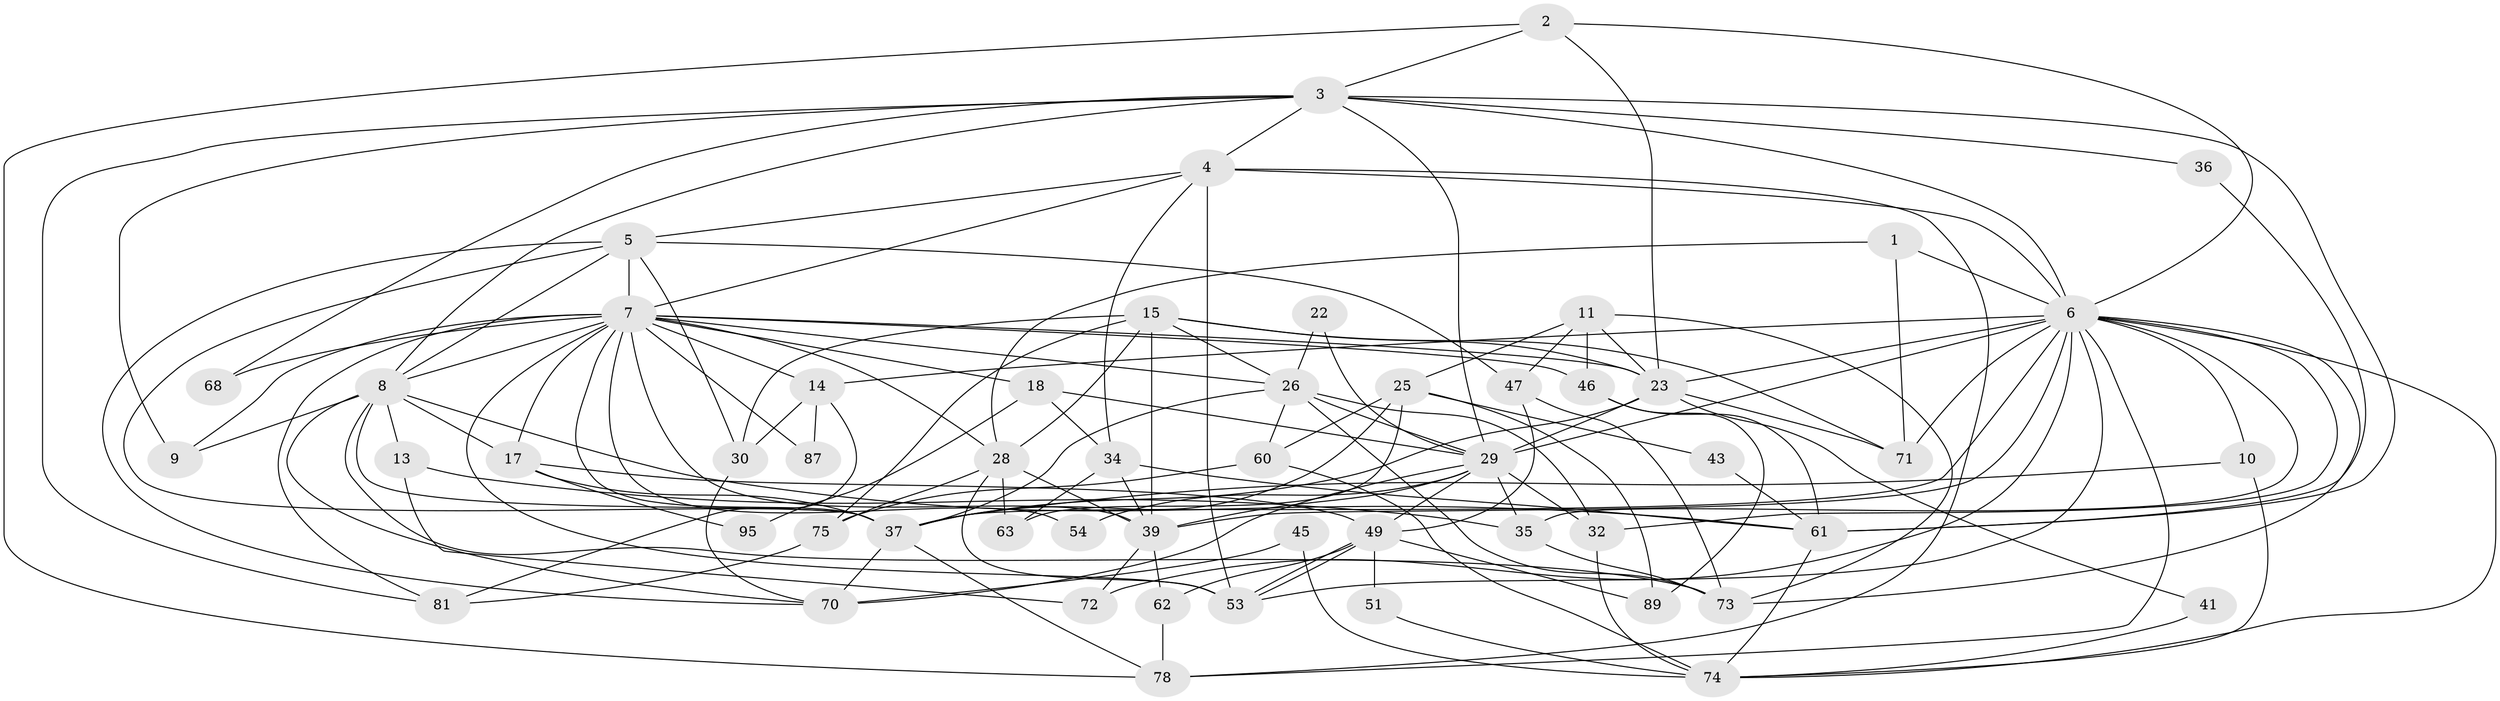 // original degree distribution, {4: 0.32407407407407407, 3: 0.23148148148148148, 6: 0.05555555555555555, 7: 0.046296296296296294, 5: 0.16666666666666666, 2: 0.14814814814814814, 8: 0.027777777777777776}
// Generated by graph-tools (version 1.1) at 2025/15/03/09/25 04:15:11]
// undirected, 54 vertices, 146 edges
graph export_dot {
graph [start="1"]
  node [color=gray90,style=filled];
  1;
  2 [super="+24"];
  3 [super="+107+16+90"];
  4 [super="+48"];
  5 [super="+33"];
  6 [super="+103+67+42+12"];
  7 [super="+44+52+20"];
  8 [super="+84+82"];
  9;
  10;
  11 [super="+76"];
  13;
  14 [super="+38"];
  15 [super="+69+21"];
  17 [super="+19"];
  18;
  22;
  23 [super="+58+27"];
  25 [super="+85"];
  26 [super="+96+57"];
  28 [super="+97+102"];
  29 [super="+31"];
  30 [super="+106"];
  32 [super="+94"];
  34 [super="+55"];
  35 [super="+93"];
  36;
  37 [super="+88+59"];
  39 [super="+79+64"];
  41;
  43;
  45;
  46;
  47;
  49 [super="+80"];
  51;
  53;
  54;
  60;
  61;
  62;
  63;
  68;
  70;
  71;
  72;
  73 [super="+83"];
  74 [super="+98"];
  75;
  78 [super="+108"];
  81 [super="+104"];
  87;
  89;
  95;
  1 -- 71;
  1 -- 6 [weight=2];
  1 -- 28;
  2 -- 6;
  2 -- 78;
  2 -- 3;
  2 -- 23;
  3 -- 9;
  3 -- 36;
  3 -- 8;
  3 -- 61;
  3 -- 6;
  3 -- 29 [weight=2];
  3 -- 68;
  3 -- 81;
  3 -- 4 [weight=2];
  4 -- 34;
  4 -- 78;
  4 -- 5;
  4 -- 6;
  4 -- 53 [weight=2];
  4 -- 7;
  5 -- 70;
  5 -- 8;
  5 -- 37;
  5 -- 30;
  5 -- 47;
  5 -- 7;
  6 -- 32 [weight=2];
  6 -- 71;
  6 -- 35;
  6 -- 53;
  6 -- 37;
  6 -- 39;
  6 -- 72;
  6 -- 73;
  6 -- 74;
  6 -- 14;
  6 -- 78;
  6 -- 23;
  6 -- 29;
  6 -- 10;
  7 -- 68;
  7 -- 46;
  7 -- 17;
  7 -- 18;
  7 -- 54;
  7 -- 26;
  7 -- 37;
  7 -- 39;
  7 -- 81;
  7 -- 23;
  7 -- 53;
  7 -- 87;
  7 -- 8;
  7 -- 9;
  7 -- 28;
  7 -- 14;
  8 -- 13;
  8 -- 70;
  8 -- 9;
  8 -- 17;
  8 -- 73;
  8 -- 61;
  8 -- 37;
  10 -- 74;
  10 -- 37;
  11 -- 46;
  11 -- 23;
  11 -- 25;
  11 -- 73;
  11 -- 47;
  13 -- 72;
  13 -- 35;
  14 -- 30 [weight=3];
  14 -- 81;
  14 -- 87 [weight=2];
  15 -- 71;
  15 -- 28;
  15 -- 39;
  15 -- 26;
  15 -- 75;
  15 -- 30;
  15 -- 23;
  17 -- 37;
  17 -- 95;
  17 -- 49;
  18 -- 95;
  18 -- 29;
  18 -- 34;
  22 -- 29;
  22 -- 26;
  23 -- 71;
  23 -- 29 [weight=3];
  23 -- 37;
  23 -- 41;
  25 -- 60;
  25 -- 43;
  25 -- 89;
  25 -- 63;
  25 -- 37 [weight=2];
  26 -- 60;
  26 -- 32 [weight=2];
  26 -- 73;
  26 -- 29;
  26 -- 37;
  28 -- 53;
  28 -- 75;
  28 -- 63;
  28 -- 39;
  29 -- 35;
  29 -- 32;
  29 -- 39;
  29 -- 70;
  29 -- 54;
  29 -- 49;
  30 -- 70;
  32 -- 74;
  34 -- 39;
  34 -- 61;
  34 -- 63;
  35 -- 73;
  36 -- 61;
  37 -- 70;
  37 -- 78;
  39 -- 72;
  39 -- 62;
  41 -- 74;
  43 -- 61;
  45 -- 70;
  45 -- 74;
  46 -- 89;
  46 -- 61;
  47 -- 73;
  47 -- 49;
  49 -- 53;
  49 -- 53;
  49 -- 51;
  49 -- 89;
  49 -- 62;
  51 -- 74;
  60 -- 74;
  60 -- 75;
  61 -- 74;
  62 -- 78;
  75 -- 81;
}
